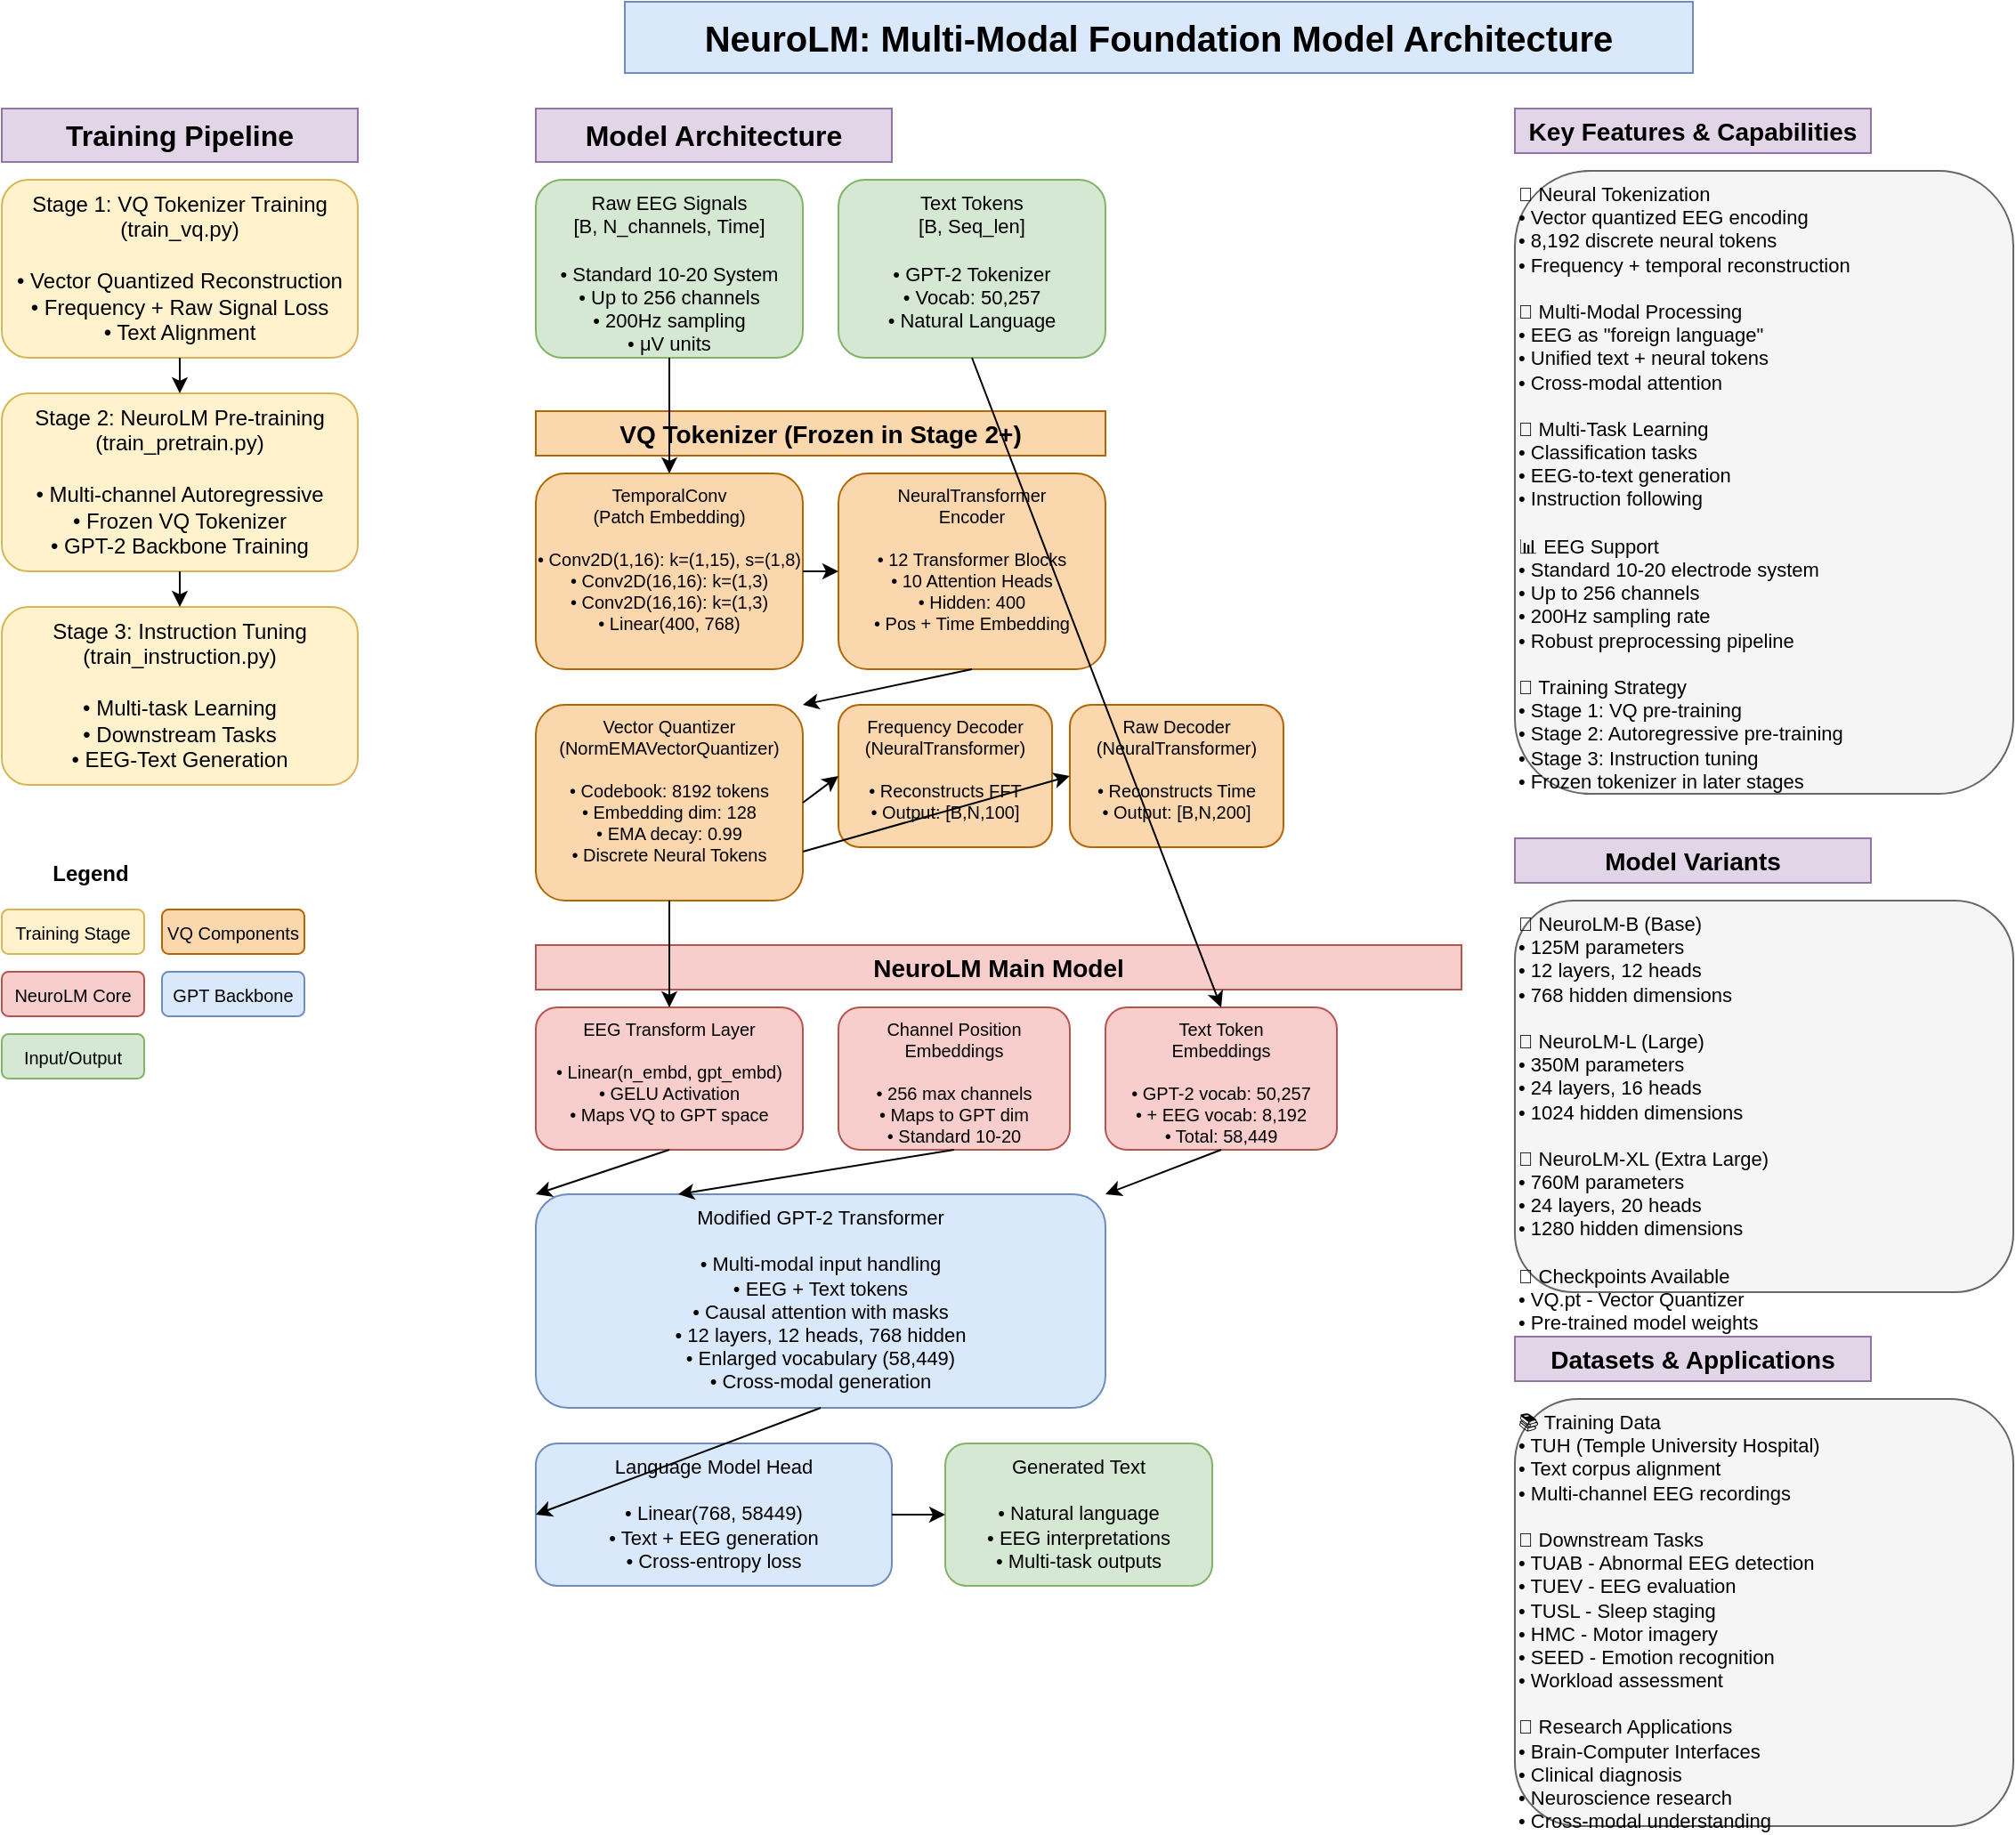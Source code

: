 <mxfile version="24.0.0">
  <diagram name="NeuroLM Architecture" id="NeuroLM-System">
    <mxGraphModel dx="2074" dy="1106" grid="1" gridSize="10" guides="1" tooltips="1" connect="1" arrows="1" fold="1" page="1" pageScale="1" pageWidth="1654" pageHeight="2339" math="0" shadow="0">
      <root>
        <mxCell id="0" />
        <mxCell id="1" parent="0" />
        
        <mxCell id="title" value="NeuroLM: Multi-Modal Foundation Model Architecture" style="text;html=1;align=center;verticalAlign=middle;whiteSpace=wrap;rounded=0;fontSize=20;fontStyle=1;fillColor=#dae8fc;strokeColor=#6c8ebf;" vertex="1" parent="1">
          <mxGeometry x="400" y="20" width="600" height="40" as="geometry" />
        </mxCell>

        <mxCell id="training-title" value="Training Pipeline" style="text;html=1;align=center;verticalAlign=middle;whiteSpace=wrap;rounded=0;fontSize=16;fontStyle=1;fillColor=#e1d5e7;strokeColor=#9673a6;" vertex="1" parent="1">
          <mxGeometry x="50" y="80" width="200" height="30" as="geometry" />
        </mxCell>

        <mxCell id="stage1" value="Stage 1: VQ Tokenizer Training&lt;br&gt;(train_vq.py)&lt;br&gt;&lt;br&gt;• Vector Quantized Reconstruction&lt;br&gt;• Frequency + Raw Signal Loss&lt;br&gt;• Text Alignment" style="rounded=1;whiteSpace=wrap;html=1;fontSize=12;fillColor=#fff2cc;strokeColor=#d6b656;verticalAlign=top;" vertex="1" parent="1">
          <mxGeometry x="50" y="120" width="200" height="100" as="geometry" />
        </mxCell>

        <mxCell id="stage2" value="Stage 2: NeuroLM Pre-training&lt;br&gt;(train_pretrain.py)&lt;br&gt;&lt;br&gt;• Multi-channel Autoregressive&lt;br&gt;• Frozen VQ Tokenizer&lt;br&gt;• GPT-2 Backbone Training" style="rounded=1;whiteSpace=wrap;html=1;fontSize=12;fillColor=#fff2cc;strokeColor=#d6b656;verticalAlign=top;" vertex="1" parent="1">
          <mxGeometry x="50" y="240" width="200" height="100" as="geometry" />
        </mxCell>

        <mxCell id="stage3" value="Stage 3: Instruction Tuning&lt;br&gt;(train_instruction.py)&lt;br&gt;&lt;br&gt;• Multi-task Learning&lt;br&gt;• Downstream Tasks&lt;br&gt;• EEG-Text Generation" style="rounded=1;whiteSpace=wrap;html=1;fontSize=12;fillColor=#fff2cc;strokeColor=#d6b656;verticalAlign=top;" vertex="1" parent="1">
          <mxGeometry x="50" y="360" width="200" height="100" as="geometry" />
        </mxCell>

        <mxCell id="arrow1" value="" style="endArrow=classic;html=1;rounded=0;exitX=0.5;exitY=1;exitDx=0;exitDy=0;entryX=0.5;entryY=0;entryDx=0;entryDy=0;" edge="1" parent="1" source="stage1" target="stage2">
          <mxGeometry width="50" height="50" relative="1" as="geometry">
            <mxPoint x="400" y="300" as="sourcePoint" />
            <mxPoint x="450" y="250" as="targetPoint" />
          </mxGeometry>
        </mxCell>

        <mxCell id="arrow2" value="" style="endArrow=classic;html=1;rounded=0;exitX=0.5;exitY=1;exitDx=0;exitDy=0;entryX=0.5;entryY=0;entryDx=0;entryDy=0;" edge="1" parent="1" source="stage2" target="stage3">
          <mxGeometry width="50" height="50" relative="1" as="geometry">
            <mxPoint x="400" y="400" as="sourcePoint" />
            <mxPoint x="450" y="350" as="targetPoint" />
          </mxGeometry>
        </mxCell>

        <mxCell id="arch-title" value="Model Architecture" style="text;html=1;align=center;verticalAlign=middle;whiteSpace=wrap;rounded=0;fontSize=16;fontStyle=1;fillColor=#e1d5e7;strokeColor=#9673a6;" vertex="1" parent="1">
          <mxGeometry x="350" y="80" width="200" height="30" as="geometry" />
        </mxCell>

        <mxCell id="eeg-input" value="Raw EEG Signals&lt;br&gt;[B, N_channels, Time]&lt;br&gt;&lt;br&gt;• Standard 10-20 System&lt;br&gt;• Up to 256 channels&lt;br&gt;• 200Hz sampling&lt;br&gt;• μV units" style="rounded=1;whiteSpace=wrap;html=1;fontSize=11;fillColor=#d5e8d4;strokeColor=#82b366;verticalAlign=top;" vertex="1" parent="1">
          <mxGeometry x="350" y="120" width="150" height="100" as="geometry" />
        </mxCell>

        <mxCell id="text-input" value="Text Tokens&lt;br&gt;[B, Seq_len]&lt;br&gt;&lt;br&gt;• GPT-2 Tokenizer&lt;br&gt;• Vocab: 50,257&lt;br&gt;• Natural Language" style="rounded=1;whiteSpace=wrap;html=1;fontSize=11;fillColor=#d5e8d4;strokeColor=#82b366;verticalAlign=top;" vertex="1" parent="1">
          <mxGeometry x="520" y="120" width="150" height="100" as="geometry" />
        </mxCell>

        <mxCell id="vq-title" value="VQ Tokenizer (Frozen in Stage 2+)" style="text;html=1;align=center;verticalAlign=middle;whiteSpace=wrap;rounded=0;fontSize=14;fontStyle=1;fillColor=#fad7ac;strokeColor=#b46504;" vertex="1" parent="1">
          <mxGeometry x="350" y="250" width="320" height="25" as="geometry" />
        </mxCell>

        <mxCell id="temporal-conv" value="TemporalConv&lt;br&gt;(Patch Embedding)&lt;br&gt;&lt;br&gt;• Conv2D(1,16): k=(1,15), s=(1,8)&lt;br&gt;• Conv2D(16,16): k=(1,3)&lt;br&gt;• Conv2D(16,16): k=(1,3)&lt;br&gt;• Linear(400, 768)" style="rounded=1;whiteSpace=wrap;html=1;fontSize=10;fillColor=#fad7ac;strokeColor=#b46504;verticalAlign=top;" vertex="1" parent="1">
          <mxGeometry x="350" y="285" width="150" height="110" as="geometry" />
        </mxCell>

        <mxCell id="nt-encoder" value="NeuralTransformer&lt;br&gt;Encoder&lt;br&gt;&lt;br&gt;• 12 Transformer Blocks&lt;br&gt;• 10 Attention Heads&lt;br&gt;• Hidden: 400&lt;br&gt;• Pos + Time Embedding" style="rounded=1;whiteSpace=wrap;html=1;fontSize=10;fillColor=#fad7ac;strokeColor=#b46504;verticalAlign=top;" vertex="1" parent="1">
          <mxGeometry x="520" y="285" width="150" height="110" as="geometry" />
        </mxCell>

        <mxCell id="quantizer" value="Vector Quantizer&lt;br&gt;(NormEMAVectorQuantizer)&lt;br&gt;&lt;br&gt;• Codebook: 8192 tokens&lt;br&gt;• Embedding dim: 128&lt;br&gt;• EMA decay: 0.99&lt;br&gt;• Discrete Neural Tokens" style="rounded=1;whiteSpace=wrap;html=1;fontSize=10;fillColor=#fad7ac;strokeColor=#b46504;verticalAlign=top;" vertex="1" parent="1">
          <mxGeometry x="350" y="415" width="150" height="110" as="geometry" />
        </mxCell>

        <mxCell id="decoder-freq" value="Frequency Decoder&lt;br&gt;(NeuralTransformer)&lt;br&gt;&lt;br&gt;• Reconstructs FFT&lt;br&gt;• Output: [B,N,100]" style="rounded=1;whiteSpace=wrap;html=1;fontSize=10;fillColor=#fad7ac;strokeColor=#b46504;verticalAlign=top;" vertex="1" parent="1">
          <mxGeometry x="520" y="415" width="120" height="80" as="geometry" />
        </mxCell>

        <mxCell id="decoder-raw" value="Raw Decoder&lt;br&gt;(NeuralTransformer)&lt;br&gt;&lt;br&gt;• Reconstructs Time&lt;br&gt;• Output: [B,N,200]" style="rounded=1;whiteSpace=wrap;html=1;fontSize=10;fillColor=#fad7ac;strokeColor=#b46504;verticalAlign=top;" vertex="1" parent="1">
          <mxGeometry x="650" y="415" width="120" height="80" as="geometry" />
        </mxCell>

        <mxCell id="neurolm-title" value="NeuroLM Main Model" style="text;html=1;align=center;verticalAlign=middle;whiteSpace=wrap;rounded=0;fontSize=14;fontStyle=1;fillColor=#f8cecc;strokeColor=#b85450;" vertex="1" parent="1">
          <mxGeometry x="350" y="550" width="520" height="25" as="geometry" />
        </mxCell>

        <mxCell id="transform" value="EEG Transform Layer&lt;br&gt;&lt;br&gt;• Linear(n_embd, gpt_embd)&lt;br&gt;• GELU Activation&lt;br&gt;• Maps VQ to GPT space" style="rounded=1;whiteSpace=wrap;html=1;fontSize=10;fillColor=#f8cecc;strokeColor=#b85450;verticalAlign=top;" vertex="1" parent="1">
          <mxGeometry x="350" y="585" width="150" height="80" as="geometry" />
        </mxCell>

        <mxCell id="pos-embed" value="Channel Position&lt;br&gt;Embeddings&lt;br&gt;&lt;br&gt;• 256 max channels&lt;br&gt;• Maps to GPT dim&lt;br&gt;• Standard 10-20" style="rounded=1;whiteSpace=wrap;html=1;fontSize=10;fillColor=#f8cecc;strokeColor=#b85450;verticalAlign=top;" vertex="1" parent="1">
          <mxGeometry x="520" y="585" width="130" height="80" as="geometry" />
        </mxCell>

        <mxCell id="text-embed" value="Text Token&lt;br&gt;Embeddings&lt;br&gt;&lt;br&gt;• GPT-2 vocab: 50,257&lt;br&gt;• + EEG vocab: 8,192&lt;br&gt;• Total: 58,449" style="rounded=1;whiteSpace=wrap;html=1;fontSize=10;fillColor=#f8cecc;strokeColor=#b85450;verticalAlign=top;" vertex="1" parent="1">
          <mxGeometry x="670" y="585" width="130" height="80" as="geometry" />
        </mxCell>

        <mxCell id="gpt-core" value="Modified GPT-2 Transformer&lt;br&gt;&lt;br&gt;• Multi-modal input handling&lt;br&gt;• EEG + Text tokens&lt;br&gt;• Causal attention with masks&lt;br&gt;• 12 layers, 12 heads, 768 hidden&lt;br&gt;• Enlarged vocabulary (58,449)&lt;br&gt;• Cross-modal generation" style="rounded=1;whiteSpace=wrap;html=1;fontSize=11;fillColor=#dae8fc;strokeColor=#6c8ebf;verticalAlign=top;" vertex="1" parent="1">
          <mxGeometry x="350" y="690" width="320" height="120" as="geometry" />
        </mxCell>

        <mxCell id="lm-head" value="Language Model Head&lt;br&gt;&lt;br&gt;• Linear(768, 58449)&lt;br&gt;• Text + EEG generation&lt;br&gt;• Cross-entropy loss" style="rounded=1;whiteSpace=wrap;html=1;fontSize=11;fillColor=#dae8fc;strokeColor=#6c8ebf;verticalAlign=top;" vertex="1" parent="1">
          <mxGeometry x="350" y="830" width="200" height="80" as="geometry" />
        </mxCell>

        <mxCell id="output" value="Generated Text&lt;br&gt;&lt;br&gt;• Natural language&lt;br&gt;• EEG interpretations&lt;br&gt;• Multi-task outputs" style="rounded=1;whiteSpace=wrap;html=1;fontSize=11;fillColor=#d5e8d4;strokeColor=#82b366;verticalAlign=top;" vertex="1" parent="1">
          <mxGeometry x="580" y="830" width="150" height="80" as="geometry" />
        </mxCell>

        <mxCell id="eeg-flow1" value="" style="endArrow=classic;html=1;rounded=0;exitX=0.5;exitY=1;exitDx=0;exitDy=0;entryX=0.5;entryY=0;entryDx=0;entryDy=0;" edge="1" parent="1" source="eeg-input" target="temporal-conv">
          <mxGeometry width="50" height="50" relative="1" as="geometry">
            <mxPoint x="400" y="300" as="sourcePoint" />
            <mxPoint x="450" y="250" as="targetPoint" />
          </mxGeometry>
        </mxCell>

        <mxCell id="eeg-flow2" value="" style="endArrow=classic;html=1;rounded=0;exitX=1;exitY=0.5;exitDx=0;exitDy=0;entryX=0;entryY=0.5;entryDx=0;entryDy=0;" edge="1" parent="1" source="temporal-conv" target="nt-encoder">
          <mxGeometry width="50" height="50" relative="1" as="geometry">
            <mxPoint x="400" y="400" as="sourcePoint" />
            <mxPoint x="450" y="350" as="targetPoint" />
          </mxGeometry>
        </mxCell>

        <mxCell id="eeg-flow3" value="" style="endArrow=classic;html=1;rounded=0;exitX=0.5;exitY=1;exitDx=0;exitDy=0;entryX=1;entryY=0;entryDx=0;entryDy=0;" edge="1" parent="1" source="nt-encoder" target="quantizer">
          <mxGeometry width="50" height="50" relative="1" as="geometry">
            <mxPoint x="400" y="500" as="sourcePoint" />
            <mxPoint x="450" y="450" as="targetPoint" />
          </mxGeometry>
        </mxCell>

        <mxCell id="eeg-flow4" value="" style="endArrow=classic;html=1;rounded=0;exitX=0.5;exitY=1;exitDx=0;exitDy=0;entryX=0.5;entryY=0;entryDx=0;entryDy=0;" edge="1" parent="1" source="quantizer" target="transform">
          <mxGeometry width="50" height="50" relative="1" as="geometry">
            <mxPoint x="400" y="600" as="sourcePoint" />
            <mxPoint x="450" y="550" as="targetPoint" />
          </mxGeometry>
        </mxCell>

        <mxCell id="text-flow1" value="" style="endArrow=classic;html=1;rounded=0;exitX=0.5;exitY=1;exitDx=0;exitDy=0;entryX=0.5;entryY=0;entryDx=0;entryDy=0;" edge="1" parent="1" source="text-input" target="text-embed">
          <mxGeometry width="50" height="50" relative="1" as="geometry">
            <mxPoint x="400" y="300" as="sourcePoint" />
            <mxPoint x="450" y="250" as="targetPoint" />
          </mxGeometry>
        </mxCell>

        <mxCell id="conv1" value="" style="endArrow=classic;html=1;rounded=0;exitX=0.5;exitY=1;exitDx=0;exitDy=0;entryX=0;entryY=0;entryDx=0;entryDy=0;" edge="1" parent="1" source="transform" target="gpt-core">
          <mxGeometry width="50" height="50" relative="1" as="geometry">
            <mxPoint x="400" y="700" as="sourcePoint" />
            <mxPoint x="450" y="650" as="targetPoint" />
          </mxGeometry>
        </mxCell>

        <mxCell id="conv2" value="" style="endArrow=classic;html=1;rounded=0;exitX=0.5;exitY=1;exitDx=0;exitDy=0;entryX=0.25;entryY=0;entryDx=0;entryDy=0;" edge="1" parent="1" source="pos-embed" target="gpt-core">
          <mxGeometry width="50" height="50" relative="1" as="geometry">
            <mxPoint x="400" y="700" as="sourcePoint" />
            <mxPoint x="450" y="650" as="targetPoint" />
          </mxGeometry>
        </mxCell>

        <mxCell id="conv3" value="" style="endArrow=classic;html=1;rounded=0;exitX=0.5;exitY=1;exitDx=0;exitDy=0;entryX=1;entryY=0;entryDx=0;entryDy=0;" edge="1" parent="1" source="text-embed" target="gpt-core">
          <mxGeometry width="50" height="50" relative="1" as="geometry">
            <mxPoint x="400" y="700" as="sourcePoint" />
            <mxPoint x="450" y="650" as="targetPoint" />
          </mxGeometry>
        </mxCell>

        <mxCell id="out-flow1" value="" style="endArrow=classic;html=1;rounded=0;exitX=0.5;exitY=1;exitDx=0;exitDy=0;entryX=0;entryY=0.5;entryDx=0;entryDy=0;" edge="1" parent="1" source="gpt-core" target="lm-head">
          <mxGeometry width="50" height="50" relative="1" as="geometry">
            <mxPoint x="400" y="850" as="sourcePoint" />
            <mxPoint x="450" y="800" as="targetPoint" />
          </mxGeometry>
        </mxCell>

        <mxCell id="out-flow2" value="" style="endArrow=classic;html=1;rounded=0;exitX=1;exitY=0.5;exitDx=0;exitDy=0;entryX=0;entryY=0.5;entryDx=0;entryDy=0;" edge="1" parent="1" source="lm-head" target="output">
          <mxGeometry width="50" height="50" relative="1" as="geometry">
            <mxPoint x="400" y="900" as="sourcePoint" />
            <mxPoint x="450" y="850" as="targetPoint" />
          </mxGeometry>
        </mxCell>

        <mxCell id="vq-dec1" value="" style="endArrow=classic;html=1;rounded=0;exitX=1;exitY=0.5;exitDx=0;exitDy=0;entryX=0;entryY=0.5;entryDx=0;entryDy=0;" edge="1" parent="1" source="quantizer" target="decoder-freq">
          <mxGeometry width="50" height="50" relative="1" as="geometry">
            <mxPoint x="400" y="500" as="sourcePoint" />
            <mxPoint x="450" y="450" as="targetPoint" />
          </mxGeometry>
        </mxCell>

        <mxCell id="vq-dec2" value="" style="endArrow=classic;html=1;rounded=0;exitX=1;exitY=0.75;exitDx=0;exitDy=0;entryX=0;entryY=0.5;entryDx=0;entryDy=0;" edge="1" parent="1" source="quantizer" target="decoder-raw">
          <mxGeometry width="50" height="50" relative="1" as="geometry">
            <mxPoint x="400" y="500" as="sourcePoint" />
            <mxPoint x="450" y="450" as="targetPoint" />
          </mxGeometry>
        </mxCell>

        <mxCell id="features-title" value="Key Features &amp; Capabilities" style="text;html=1;align=center;verticalAlign=middle;whiteSpace=wrap;rounded=0;fontSize=14;fontStyle=1;fillColor=#e1d5e7;strokeColor=#9673a6;" vertex="1" parent="1">
          <mxGeometry x="900" y="80" width="200" height="25" as="geometry" />
        </mxCell>

        <mxCell id="features" value="🧠 Neural Tokenization&lt;br&gt;• Vector quantized EEG encoding&lt;br&gt;• 8,192 discrete neural tokens&lt;br&gt;• Frequency + temporal reconstruction&lt;br&gt;&lt;br&gt;🔄 Multi-Modal Processing&lt;br&gt;• EEG as &quot;foreign language&quot;&lt;br&gt;• Unified text + neural tokens&lt;br&gt;• Cross-modal attention&lt;br&gt;&lt;br&gt;🎯 Multi-Task Learning&lt;br&gt;• Classification tasks&lt;br&gt;• EEG-to-text generation&lt;br&gt;• Instruction following&lt;br&gt;&lt;br&gt;📊 EEG Support&lt;br&gt;• Standard 10-20 electrode system&lt;br&gt;• Up to 256 channels&lt;br&gt;• 200Hz sampling rate&lt;br&gt;• Robust preprocessing pipeline&lt;br&gt;&lt;br&gt;🚀 Training Strategy&lt;br&gt;• Stage 1: VQ pre-training&lt;br&gt;• Stage 2: Autoregressive pre-training&lt;br&gt;• Stage 3: Instruction tuning&lt;br&gt;• Frozen tokenizer in later stages" style="rounded=1;whiteSpace=wrap;html=1;fontSize=11;fillColor=#f5f5f5;strokeColor=#666666;verticalAlign=top;align=left;" vertex="1" parent="1">
          <mxGeometry x="900" y="115" width="280" height="350" as="geometry" />
        </mxCell>

        <mxCell id="variants-title" value="Model Variants" style="text;html=1;align=center;verticalAlign=middle;whiteSpace=wrap;rounded=0;fontSize=14;fontStyle=1;fillColor=#e1d5e7;strokeColor=#9673a6;" vertex="1" parent="1">
          <mxGeometry x="900" y="490" width="200" height="25" as="geometry" />
        </mxCell>

        <mxCell id="variants" value="🔹 NeuroLM-B (Base)&lt;br&gt;• 125M parameters&lt;br&gt;• 12 layers, 12 heads&lt;br&gt;• 768 hidden dimensions&lt;br&gt;&lt;br&gt;🔹 NeuroLM-L (Large)&lt;br&gt;• 350M parameters&lt;br&gt;• 24 layers, 16 heads&lt;br&gt;• 1024 hidden dimensions&lt;br&gt;&lt;br&gt;🔹 NeuroLM-XL (Extra Large)&lt;br&gt;• 760M parameters&lt;br&gt;• 24 layers, 20 heads&lt;br&gt;• 1280 hidden dimensions&lt;br&gt;&lt;br&gt;📁 Checkpoints Available&lt;br&gt;• VQ.pt - Vector Quantizer&lt;br&gt;• Pre-trained model weights&lt;br&gt;• HuggingFace integration" style="rounded=1;whiteSpace=wrap;html=1;fontSize=11;fillColor=#f5f5f5;strokeColor=#666666;verticalAlign=top;align=left;" vertex="1" parent="1">
          <mxGeometry x="900" y="525" width="280" height="220" as="geometry" />
        </mxCell>

        <mxCell id="data-title" value="Datasets &amp; Applications" style="text;html=1;align=center;verticalAlign=middle;whiteSpace=wrap;rounded=0;fontSize=14;fontStyle=1;fillColor=#e1d5e7;strokeColor=#9673a6;" vertex="1" parent="1">
          <mxGeometry x="900" y="770" width="200" height="25" as="geometry" />
        </mxCell>

        <mxCell id="datasets" value="📚 Training Data&lt;br&gt;• TUH (Temple University Hospital)&lt;br&gt;• Text corpus alignment&lt;br&gt;• Multi-channel EEG recordings&lt;br&gt;&lt;br&gt;🎯 Downstream Tasks&lt;br&gt;• TUAB - Abnormal EEG detection&lt;br&gt;• TUEV - EEG evaluation&lt;br&gt;• TUSL - Sleep staging&lt;br&gt;• HMC - Motor imagery&lt;br&gt;• SEED - Emotion recognition&lt;br&gt;• Workload assessment&lt;br&gt;&lt;br&gt;🔬 Research Applications&lt;br&gt;• Brain-Computer Interfaces&lt;br&gt;• Clinical diagnosis&lt;br&gt;• Neuroscience research&lt;br&gt;• Cross-modal understanding" style="rounded=1;whiteSpace=wrap;html=1;fontSize=11;fillColor=#f5f5f5;strokeColor=#666666;verticalAlign=top;align=left;" vertex="1" parent="1">
          <mxGeometry x="900" y="805" width="280" height="240" as="geometry" />
        </mxCell>

        <mxCell id="legend-title" value="Legend" style="text;html=1;align=center;verticalAlign=middle;whiteSpace=wrap;rounded=0;fontSize=12;fontStyle=1;" vertex="1" parent="1">
          <mxGeometry x="50" y="500" width="100" height="20" as="geometry" />
        </mxCell>

        <mxCell id="legend-training" value="Training Stage" style="rounded=1;whiteSpace=wrap;html=1;fontSize=10;fillColor=#fff2cc;strokeColor=#d6b656;" vertex="1" parent="1">
          <mxGeometry x="50" y="530" width="80" height="25" as="geometry" />
        </mxCell>

        <mxCell id="legend-vq" value="VQ Components" style="rounded=1;whiteSpace=wrap;html=1;fontSize=10;fillColor=#fad7ac;strokeColor=#b46504;" vertex="1" parent="1">
          <mxGeometry x="140" y="530" width="80" height="25" as="geometry" />
        </mxCell>

        <mxCell id="legend-neurolm" value="NeuroLM Core" style="rounded=1;whiteSpace=wrap;html=1;fontSize=10;fillColor=#f8cecc;strokeColor=#b85450;" vertex="1" parent="1">
          <mxGeometry x="50" y="565" width="80" height="25" as="geometry" />
        </mxCell>

        <mxCell id="legend-gpt" value="GPT Backbone" style="rounded=1;whiteSpace=wrap;html=1;fontSize=10;fillColor=#dae8fc;strokeColor=#6c8ebf;" vertex="1" parent="1">
          <mxGeometry x="140" y="565" width="80" height="25" as="geometry" />
        </mxCell>

        <mxCell id="legend-data" value="Input/Output" style="rounded=1;whiteSpace=wrap;html=1;fontSize=10;fillColor=#d5e8d4;strokeColor=#82b366;" vertex="1" parent="1">
          <mxGeometry x="50" y="600" width="80" height="25" as="geometry" />
        </mxCell>

      </root>
    </mxGraphModel>
  </diagram>
</mxfile>
